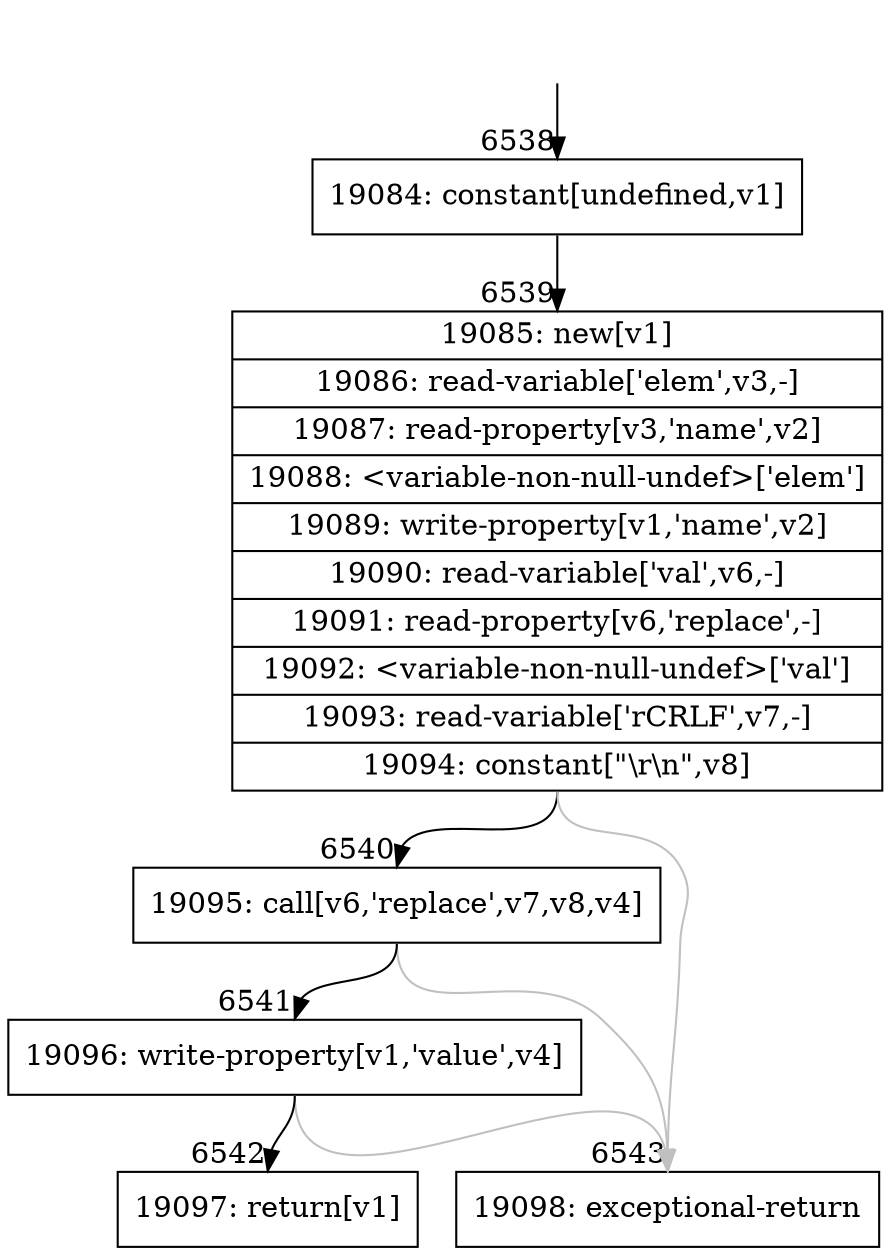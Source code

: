 digraph {
rankdir="TD"
BB_entry428[shape=none,label=""];
BB_entry428 -> BB6538 [tailport=s, headport=n, headlabel="    6538"]
BB6538 [shape=record label="{19084: constant[undefined,v1]}" ] 
BB6538 -> BB6539 [tailport=s, headport=n, headlabel="      6539"]
BB6539 [shape=record label="{19085: new[v1]|19086: read-variable['elem',v3,-]|19087: read-property[v3,'name',v2]|19088: \<variable-non-null-undef\>['elem']|19089: write-property[v1,'name',v2]|19090: read-variable['val',v6,-]|19091: read-property[v6,'replace',-]|19092: \<variable-non-null-undef\>['val']|19093: read-variable['rCRLF',v7,-]|19094: constant[\"\\r\\n\",v8]}" ] 
BB6539 -> BB6540 [tailport=s, headport=n, headlabel="      6540"]
BB6539 -> BB6543 [tailport=s, headport=n, color=gray, headlabel="      6543"]
BB6540 [shape=record label="{19095: call[v6,'replace',v7,v8,v4]}" ] 
BB6540 -> BB6541 [tailport=s, headport=n, headlabel="      6541"]
BB6540 -> BB6543 [tailport=s, headport=n, color=gray]
BB6541 [shape=record label="{19096: write-property[v1,'value',v4]}" ] 
BB6541 -> BB6542 [tailport=s, headport=n, headlabel="      6542"]
BB6541 -> BB6543 [tailport=s, headport=n, color=gray]
BB6542 [shape=record label="{19097: return[v1]}" ] 
BB6543 [shape=record label="{19098: exceptional-return}" ] 
}
